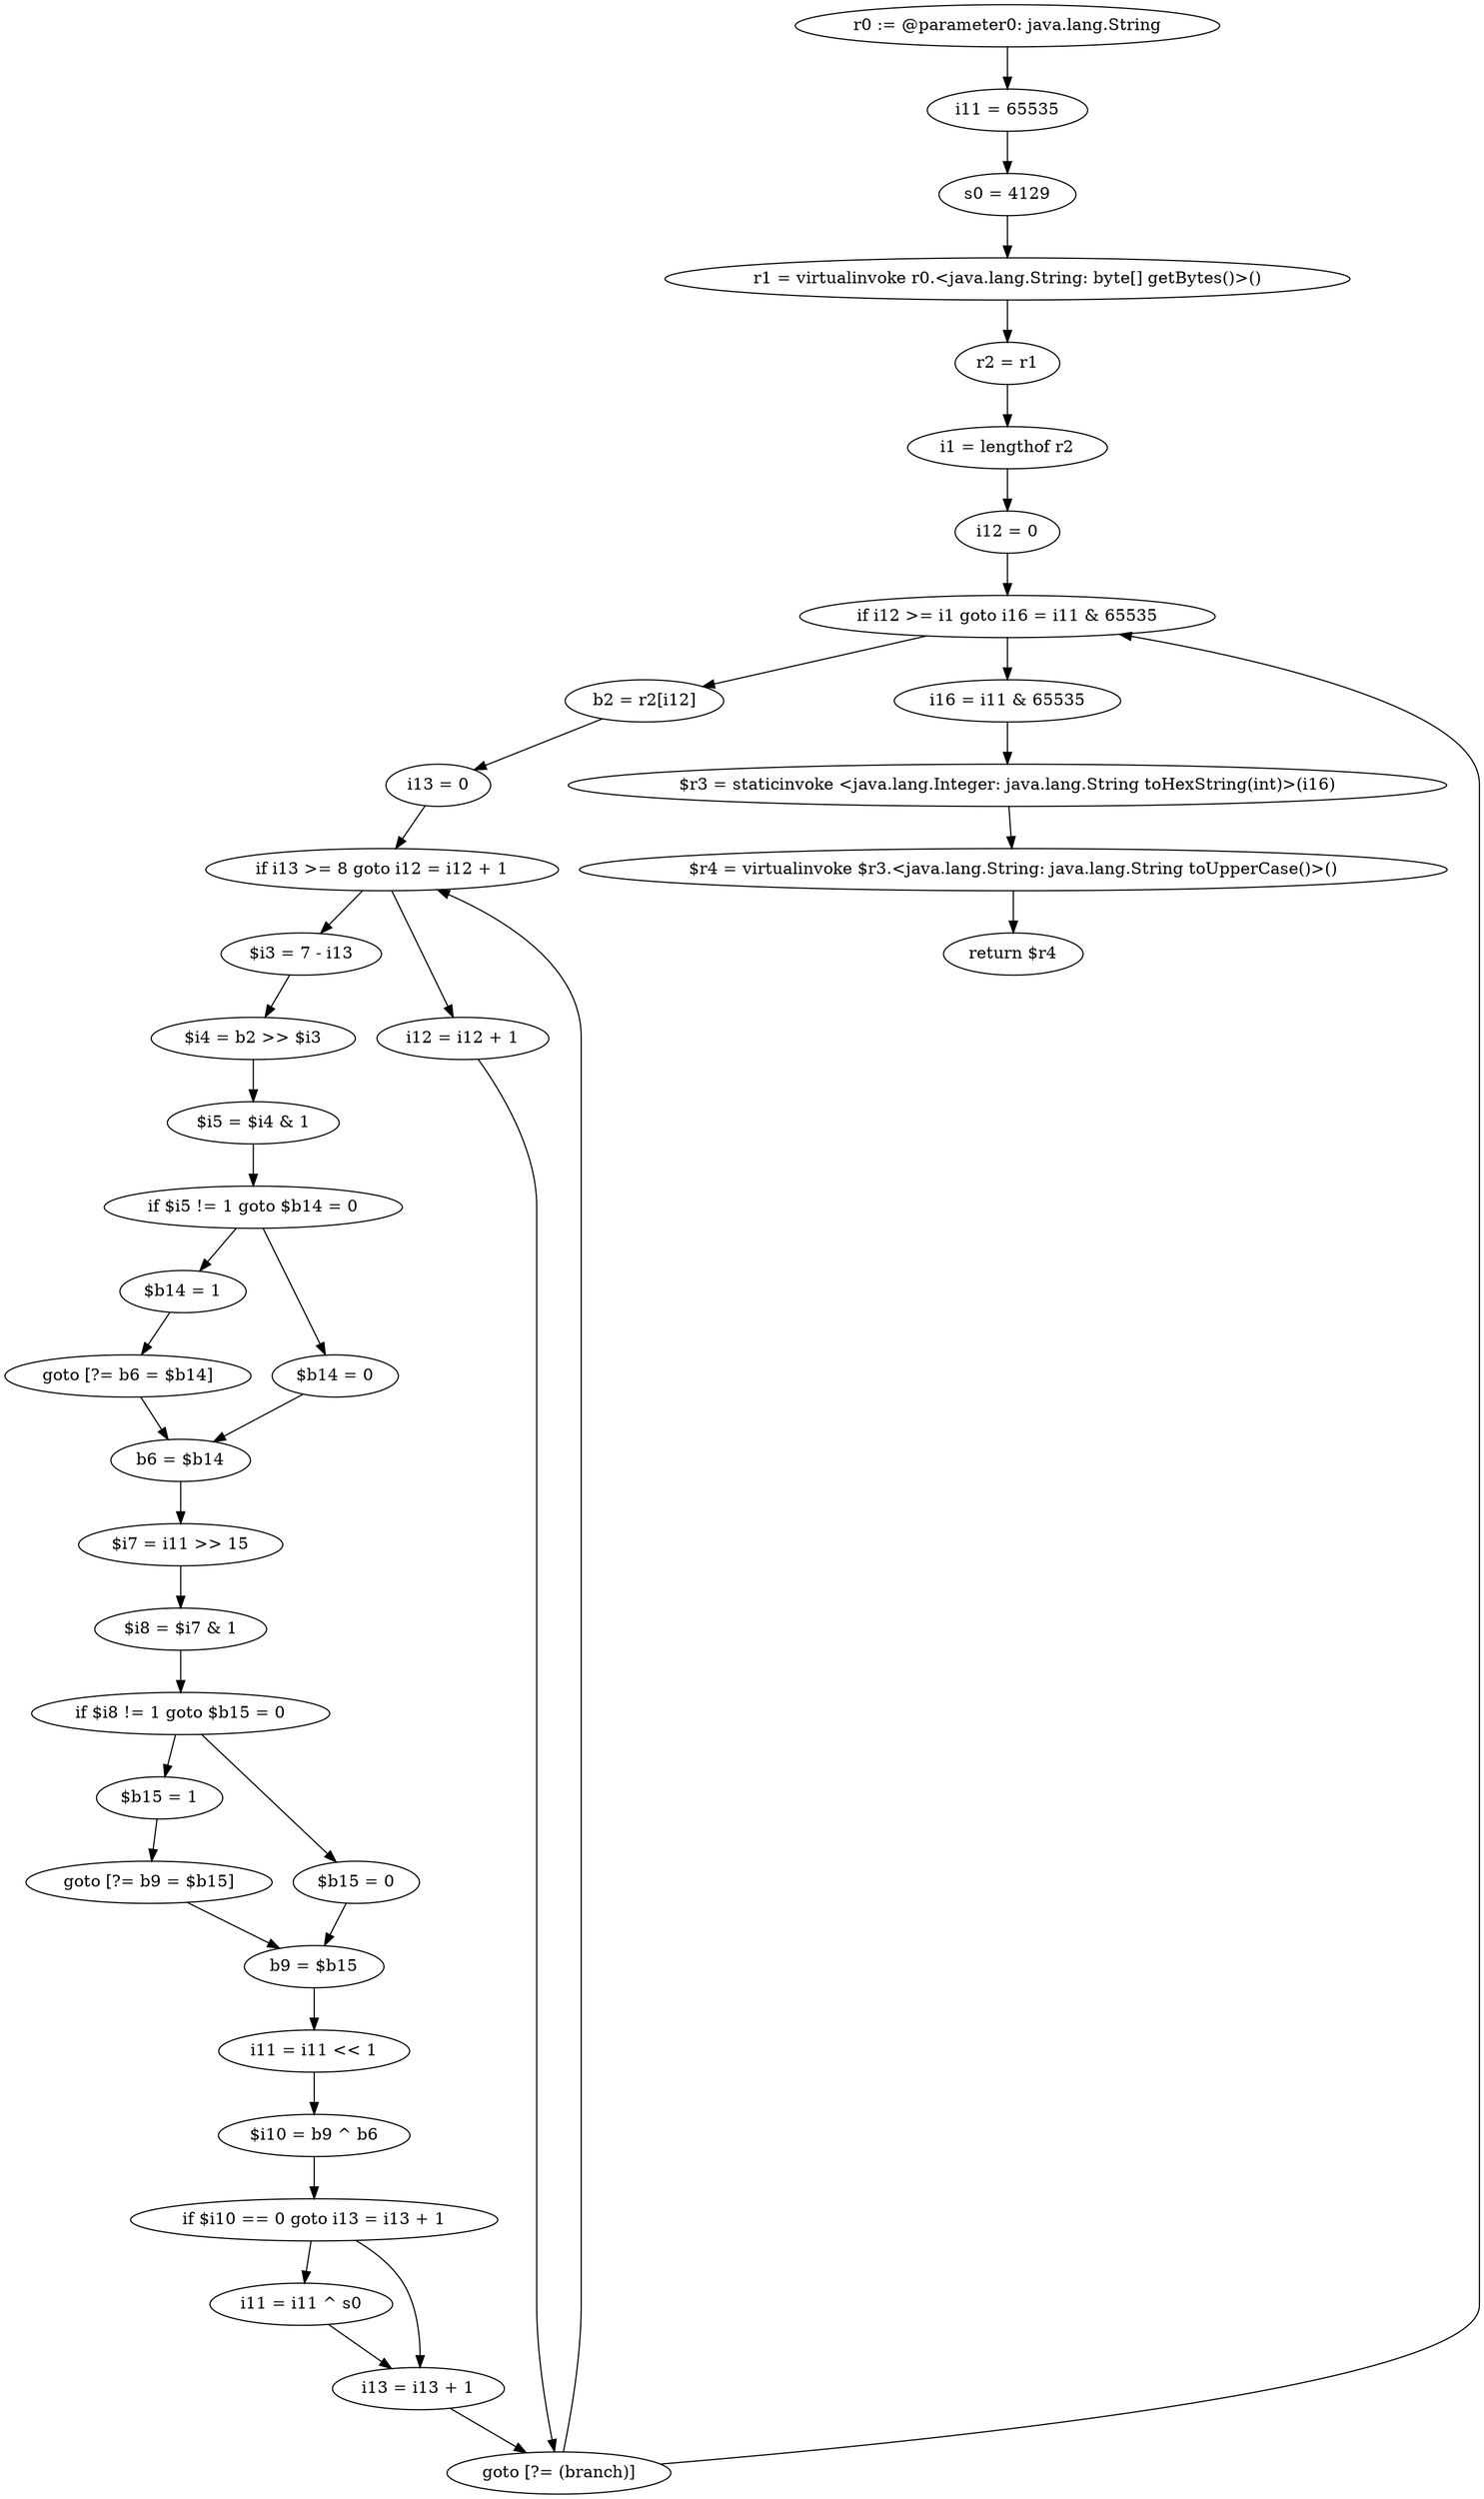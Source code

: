 digraph "unitGraph" {
    "r0 := @parameter0: java.lang.String"
    "i11 = 65535"
    "s0 = 4129"
    "r1 = virtualinvoke r0.<java.lang.String: byte[] getBytes()>()"
    "r2 = r1"
    "i1 = lengthof r2"
    "i12 = 0"
    "if i12 >= i1 goto i16 = i11 & 65535"
    "b2 = r2[i12]"
    "i13 = 0"
    "if i13 >= 8 goto i12 = i12 + 1"
    "$i3 = 7 - i13"
    "$i4 = b2 >> $i3"
    "$i5 = $i4 & 1"
    "if $i5 != 1 goto $b14 = 0"
    "$b14 = 1"
    "goto [?= b6 = $b14]"
    "$b14 = 0"
    "b6 = $b14"
    "$i7 = i11 >> 15"
    "$i8 = $i7 & 1"
    "if $i8 != 1 goto $b15 = 0"
    "$b15 = 1"
    "goto [?= b9 = $b15]"
    "$b15 = 0"
    "b9 = $b15"
    "i11 = i11 << 1"
    "$i10 = b9 ^ b6"
    "if $i10 == 0 goto i13 = i13 + 1"
    "i11 = i11 ^ s0"
    "i13 = i13 + 1"
    "goto [?= (branch)]"
    "i12 = i12 + 1"
    "i16 = i11 & 65535"
    "$r3 = staticinvoke <java.lang.Integer: java.lang.String toHexString(int)>(i16)"
    "$r4 = virtualinvoke $r3.<java.lang.String: java.lang.String toUpperCase()>()"
    "return $r4"
    "r0 := @parameter0: java.lang.String"->"i11 = 65535";
    "i11 = 65535"->"s0 = 4129";
    "s0 = 4129"->"r1 = virtualinvoke r0.<java.lang.String: byte[] getBytes()>()";
    "r1 = virtualinvoke r0.<java.lang.String: byte[] getBytes()>()"->"r2 = r1";
    "r2 = r1"->"i1 = lengthof r2";
    "i1 = lengthof r2"->"i12 = 0";
    "i12 = 0"->"if i12 >= i1 goto i16 = i11 & 65535";
    "if i12 >= i1 goto i16 = i11 & 65535"->"b2 = r2[i12]";
    "if i12 >= i1 goto i16 = i11 & 65535"->"i16 = i11 & 65535";
    "b2 = r2[i12]"->"i13 = 0";
    "i13 = 0"->"if i13 >= 8 goto i12 = i12 + 1";
    "if i13 >= 8 goto i12 = i12 + 1"->"$i3 = 7 - i13";
    "if i13 >= 8 goto i12 = i12 + 1"->"i12 = i12 + 1";
    "$i3 = 7 - i13"->"$i4 = b2 >> $i3";
    "$i4 = b2 >> $i3"->"$i5 = $i4 & 1";
    "$i5 = $i4 & 1"->"if $i5 != 1 goto $b14 = 0";
    "if $i5 != 1 goto $b14 = 0"->"$b14 = 1";
    "if $i5 != 1 goto $b14 = 0"->"$b14 = 0";
    "$b14 = 1"->"goto [?= b6 = $b14]";
    "goto [?= b6 = $b14]"->"b6 = $b14";
    "$b14 = 0"->"b6 = $b14";
    "b6 = $b14"->"$i7 = i11 >> 15";
    "$i7 = i11 >> 15"->"$i8 = $i7 & 1";
    "$i8 = $i7 & 1"->"if $i8 != 1 goto $b15 = 0";
    "if $i8 != 1 goto $b15 = 0"->"$b15 = 1";
    "if $i8 != 1 goto $b15 = 0"->"$b15 = 0";
    "$b15 = 1"->"goto [?= b9 = $b15]";
    "goto [?= b9 = $b15]"->"b9 = $b15";
    "$b15 = 0"->"b9 = $b15";
    "b9 = $b15"->"i11 = i11 << 1";
    "i11 = i11 << 1"->"$i10 = b9 ^ b6";
    "$i10 = b9 ^ b6"->"if $i10 == 0 goto i13 = i13 + 1";
    "if $i10 == 0 goto i13 = i13 + 1"->"i11 = i11 ^ s0";
    "if $i10 == 0 goto i13 = i13 + 1"->"i13 = i13 + 1";
    "i11 = i11 ^ s0"->"i13 = i13 + 1";
    "i13 = i13 + 1"->"goto [?= (branch)]";
    "goto [?= (branch)]"->"if i13 >= 8 goto i12 = i12 + 1";
    "i12 = i12 + 1"->"goto [?= (branch)]";
    "goto [?= (branch)]"->"if i12 >= i1 goto i16 = i11 & 65535";
    "i16 = i11 & 65535"->"$r3 = staticinvoke <java.lang.Integer: java.lang.String toHexString(int)>(i16)";
    "$r3 = staticinvoke <java.lang.Integer: java.lang.String toHexString(int)>(i16)"->"$r4 = virtualinvoke $r3.<java.lang.String: java.lang.String toUpperCase()>()";
    "$r4 = virtualinvoke $r3.<java.lang.String: java.lang.String toUpperCase()>()"->"return $r4";
}

